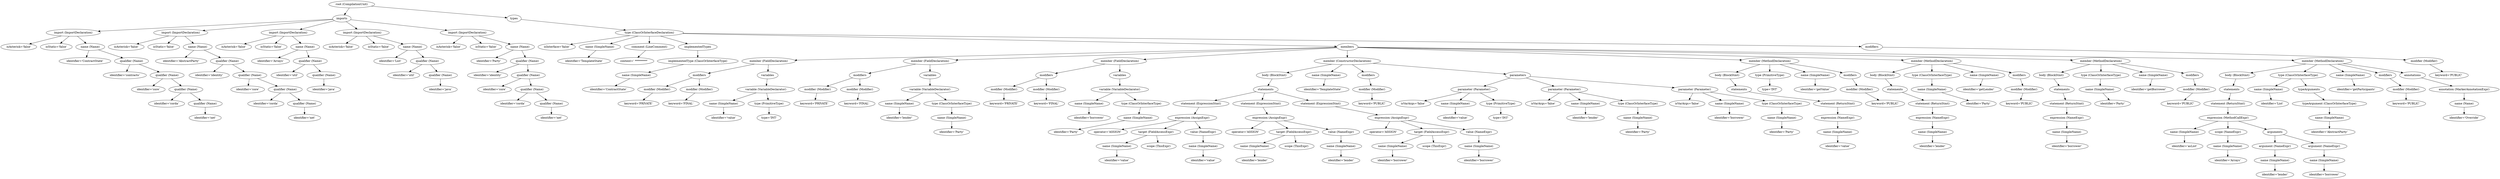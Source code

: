 digraph {
n0 [label="root (CompilationUnit)"];
n1 [label="imports"];
n0 -> n1;
n2 [label="import (ImportDeclaration)"];
n1 -> n2;
n3 [label="isAsterisk='false'"];
n2 -> n3;
n4 [label="isStatic='false'"];
n2 -> n4;
n5 [label="name (Name)"];
n2 -> n5;
n6 [label="identifier='ContractState'"];
n5 -> n6;
n7 [label="qualifier (Name)"];
n5 -> n7;
n8 [label="identifier='contracts'"];
n7 -> n8;
n9 [label="qualifier (Name)"];
n7 -> n9;
n10 [label="identifier='core'"];
n9 -> n10;
n11 [label="qualifier (Name)"];
n9 -> n11;
n12 [label="identifier='corda'"];
n11 -> n12;
n13 [label="qualifier (Name)"];
n11 -> n13;
n14 [label="identifier='net'"];
n13 -> n14;
n15 [label="import (ImportDeclaration)"];
n1 -> n15;
n16 [label="isAsterisk='false'"];
n15 -> n16;
n17 [label="isStatic='false'"];
n15 -> n17;
n18 [label="name (Name)"];
n15 -> n18;
n19 [label="identifier='AbstractParty'"];
n18 -> n19;
n20 [label="qualifier (Name)"];
n18 -> n20;
n21 [label="identifier='identity'"];
n20 -> n21;
n22 [label="qualifier (Name)"];
n20 -> n22;
n23 [label="identifier='core'"];
n22 -> n23;
n24 [label="qualifier (Name)"];
n22 -> n24;
n25 [label="identifier='corda'"];
n24 -> n25;
n26 [label="qualifier (Name)"];
n24 -> n26;
n27 [label="identifier='net'"];
n26 -> n27;
n28 [label="import (ImportDeclaration)"];
n1 -> n28;
n29 [label="isAsterisk='false'"];
n28 -> n29;
n30 [label="isStatic='false'"];
n28 -> n30;
n31 [label="name (Name)"];
n28 -> n31;
n32 [label="identifier='Arrays'"];
n31 -> n32;
n33 [label="qualifier (Name)"];
n31 -> n33;
n34 [label="identifier='util'"];
n33 -> n34;
n35 [label="qualifier (Name)"];
n33 -> n35;
n36 [label="identifier='java'"];
n35 -> n36;
n37 [label="import (ImportDeclaration)"];
n1 -> n37;
n38 [label="isAsterisk='false'"];
n37 -> n38;
n39 [label="isStatic='false'"];
n37 -> n39;
n40 [label="name (Name)"];
n37 -> n40;
n41 [label="identifier='List'"];
n40 -> n41;
n42 [label="qualifier (Name)"];
n40 -> n42;
n43 [label="identifier='util'"];
n42 -> n43;
n44 [label="qualifier (Name)"];
n42 -> n44;
n45 [label="identifier='java'"];
n44 -> n45;
n46 [label="import (ImportDeclaration)"];
n1 -> n46;
n47 [label="isAsterisk='false'"];
n46 -> n47;
n48 [label="isStatic='false'"];
n46 -> n48;
n49 [label="name (Name)"];
n46 -> n49;
n50 [label="identifier='Party'"];
n49 -> n50;
n51 [label="qualifier (Name)"];
n49 -> n51;
n52 [label="identifier='identity'"];
n51 -> n52;
n53 [label="qualifier (Name)"];
n51 -> n53;
n54 [label="identifier='core'"];
n53 -> n54;
n55 [label="qualifier (Name)"];
n53 -> n55;
n56 [label="identifier='corda'"];
n55 -> n56;
n57 [label="qualifier (Name)"];
n55 -> n57;
n58 [label="identifier='net'"];
n57 -> n58;
n59 [label="types"];
n0 -> n59;
n60 [label="type (ClassOrInterfaceDeclaration)"];
n59 -> n60;
n61 [label="isInterface='false'"];
n60 -> n61;
n62 [label="name (SimpleName)"];
n60 -> n62;
n63 [label="identifier='TemplateState'"];
n62 -> n63;
n64 [label="comment (LineComment)"];
n60 -> n64;
n65 [label="content=' *********'"];
n64 -> n65;
n66 [label="implementedTypes"];
n60 -> n66;
n67 [label="implementedType (ClassOrInterfaceType)"];
n66 -> n67;
n68 [label="name (SimpleName)"];
n67 -> n68;
n69 [label="identifier='ContractState'"];
n68 -> n69;
n70 [label="members"];
n60 -> n70;
n71 [label="member (FieldDeclaration)"];
n70 -> n71;
n72 [label="modifiers"];
n71 -> n72;
n73 [label="modifier (Modifier)"];
n72 -> n73;
n74 [label="keyword='PRIVATE'"];
n73 -> n74;
n75 [label="modifier (Modifier)"];
n72 -> n75;
n76 [label="keyword='FINAL'"];
n75 -> n76;
n77 [label="variables"];
n71 -> n77;
n78 [label="variable (VariableDeclarator)"];
n77 -> n78;
n79 [label="name (SimpleName)"];
n78 -> n79;
n80 [label="identifier='value'"];
n79 -> n80;
n81 [label="type (PrimitiveType)"];
n78 -> n81;
n82 [label="type='INT'"];
n81 -> n82;
n83 [label="member (FieldDeclaration)"];
n70 -> n83;
n84 [label="modifiers"];
n83 -> n84;
n85 [label="modifier (Modifier)"];
n84 -> n85;
n86 [label="keyword='PRIVATE'"];
n85 -> n86;
n87 [label="modifier (Modifier)"];
n84 -> n87;
n88 [label="keyword='FINAL'"];
n87 -> n88;
n89 [label="variables"];
n83 -> n89;
n90 [label="variable (VariableDeclarator)"];
n89 -> n90;
n91 [label="name (SimpleName)"];
n90 -> n91;
n92 [label="identifier='lender'"];
n91 -> n92;
n93 [label="type (ClassOrInterfaceType)"];
n90 -> n93;
n94 [label="name (SimpleName)"];
n93 -> n94;
n95 [label="identifier='Party'"];
n94 -> n95;
n96 [label="member (FieldDeclaration)"];
n70 -> n96;
n97 [label="modifiers"];
n96 -> n97;
n98 [label="modifier (Modifier)"];
n97 -> n98;
n99 [label="keyword='PRIVATE'"];
n98 -> n99;
n100 [label="modifier (Modifier)"];
n97 -> n100;
n101 [label="keyword='FINAL'"];
n100 -> n101;
n102 [label="variables"];
n96 -> n102;
n103 [label="variable (VariableDeclarator)"];
n102 -> n103;
n104 [label="name (SimpleName)"];
n103 -> n104;
n105 [label="identifier='borrower'"];
n104 -> n105;
n106 [label="type (ClassOrInterfaceType)"];
n103 -> n106;
n107 [label="name (SimpleName)"];
n106 -> n107;
n108 [label="identifier='Party'"];
n107 -> n108;
n109 [label="member (ConstructorDeclaration)"];
n70 -> n109;
n110 [label="body (BlockStmt)"];
n109 -> n110;
n111 [label="statements"];
n110 -> n111;
n112 [label="statement (ExpressionStmt)"];
n111 -> n112;
n113 [label="expression (AssignExpr)"];
n112 -> n113;
n114 [label="operator='ASSIGN'"];
n113 -> n114;
n115 [label="target (FieldAccessExpr)"];
n113 -> n115;
n116 [label="name (SimpleName)"];
n115 -> n116;
n117 [label="identifier='value'"];
n116 -> n117;
n118 [label="scope (ThisExpr)"];
n115 -> n118;
n119 [label="value (NameExpr)"];
n113 -> n119;
n120 [label="name (SimpleName)"];
n119 -> n120;
n121 [label="identifier='value'"];
n120 -> n121;
n122 [label="statement (ExpressionStmt)"];
n111 -> n122;
n123 [label="expression (AssignExpr)"];
n122 -> n123;
n124 [label="operator='ASSIGN'"];
n123 -> n124;
n125 [label="target (FieldAccessExpr)"];
n123 -> n125;
n126 [label="name (SimpleName)"];
n125 -> n126;
n127 [label="identifier='lender'"];
n126 -> n127;
n128 [label="scope (ThisExpr)"];
n125 -> n128;
n129 [label="value (NameExpr)"];
n123 -> n129;
n130 [label="name (SimpleName)"];
n129 -> n130;
n131 [label="identifier='lender'"];
n130 -> n131;
n132 [label="statement (ExpressionStmt)"];
n111 -> n132;
n133 [label="expression (AssignExpr)"];
n132 -> n133;
n134 [label="operator='ASSIGN'"];
n133 -> n134;
n135 [label="target (FieldAccessExpr)"];
n133 -> n135;
n136 [label="name (SimpleName)"];
n135 -> n136;
n137 [label="identifier='borrower'"];
n136 -> n137;
n138 [label="scope (ThisExpr)"];
n135 -> n138;
n139 [label="value (NameExpr)"];
n133 -> n139;
n140 [label="name (SimpleName)"];
n139 -> n140;
n141 [label="identifier='borrower'"];
n140 -> n141;
n142 [label="name (SimpleName)"];
n109 -> n142;
n143 [label="identifier='TemplateState'"];
n142 -> n143;
n144 [label="modifiers"];
n109 -> n144;
n145 [label="modifier (Modifier)"];
n144 -> n145;
n146 [label="keyword='PUBLIC'"];
n145 -> n146;
n147 [label="parameters"];
n109 -> n147;
n148 [label="parameter (Parameter)"];
n147 -> n148;
n149 [label="isVarArgs='false'"];
n148 -> n149;
n150 [label="name (SimpleName)"];
n148 -> n150;
n151 [label="identifier='value'"];
n150 -> n151;
n152 [label="type (PrimitiveType)"];
n148 -> n152;
n153 [label="type='INT'"];
n152 -> n153;
n154 [label="parameter (Parameter)"];
n147 -> n154;
n155 [label="isVarArgs='false'"];
n154 -> n155;
n156 [label="name (SimpleName)"];
n154 -> n156;
n157 [label="identifier='lender'"];
n156 -> n157;
n158 [label="type (ClassOrInterfaceType)"];
n154 -> n158;
n159 [label="name (SimpleName)"];
n158 -> n159;
n160 [label="identifier='Party'"];
n159 -> n160;
n161 [label="parameter (Parameter)"];
n147 -> n161;
n162 [label="isVarArgs='false'"];
n161 -> n162;
n163 [label="name (SimpleName)"];
n161 -> n163;
n164 [label="identifier='borrower'"];
n163 -> n164;
n165 [label="type (ClassOrInterfaceType)"];
n161 -> n165;
n166 [label="name (SimpleName)"];
n165 -> n166;
n167 [label="identifier='Party'"];
n166 -> n167;
n168 [label="member (MethodDeclaration)"];
n70 -> n168;
n169 [label="body (BlockStmt)"];
n168 -> n169;
n170 [label="statements"];
n169 -> n170;
n171 [label="statement (ReturnStmt)"];
n170 -> n171;
n172 [label="expression (NameExpr)"];
n171 -> n172;
n173 [label="name (SimpleName)"];
n172 -> n173;
n174 [label="identifier='value'"];
n173 -> n174;
n175 [label="type (PrimitiveType)"];
n168 -> n175;
n176 [label="type='INT'"];
n175 -> n176;
n177 [label="name (SimpleName)"];
n168 -> n177;
n178 [label="identifier='getValue'"];
n177 -> n178;
n179 [label="modifiers"];
n168 -> n179;
n180 [label="modifier (Modifier)"];
n179 -> n180;
n181 [label="keyword='PUBLIC'"];
n180 -> n181;
n182 [label="member (MethodDeclaration)"];
n70 -> n182;
n183 [label="body (BlockStmt)"];
n182 -> n183;
n184 [label="statements"];
n183 -> n184;
n185 [label="statement (ReturnStmt)"];
n184 -> n185;
n186 [label="expression (NameExpr)"];
n185 -> n186;
n187 [label="name (SimpleName)"];
n186 -> n187;
n188 [label="identifier='lender'"];
n187 -> n188;
n189 [label="type (ClassOrInterfaceType)"];
n182 -> n189;
n190 [label="name (SimpleName)"];
n189 -> n190;
n191 [label="identifier='Party'"];
n190 -> n191;
n192 [label="name (SimpleName)"];
n182 -> n192;
n193 [label="identifier='getLender'"];
n192 -> n193;
n194 [label="modifiers"];
n182 -> n194;
n195 [label="modifier (Modifier)"];
n194 -> n195;
n196 [label="keyword='PUBLIC'"];
n195 -> n196;
n197 [label="member (MethodDeclaration)"];
n70 -> n197;
n198 [label="body (BlockStmt)"];
n197 -> n198;
n199 [label="statements"];
n198 -> n199;
n200 [label="statement (ReturnStmt)"];
n199 -> n200;
n201 [label="expression (NameExpr)"];
n200 -> n201;
n202 [label="name (SimpleName)"];
n201 -> n202;
n203 [label="identifier='borrower'"];
n202 -> n203;
n204 [label="type (ClassOrInterfaceType)"];
n197 -> n204;
n205 [label="name (SimpleName)"];
n204 -> n205;
n206 [label="identifier='Party'"];
n205 -> n206;
n207 [label="name (SimpleName)"];
n197 -> n207;
n208 [label="identifier='getBorrower'"];
n207 -> n208;
n209 [label="modifiers"];
n197 -> n209;
n210 [label="modifier (Modifier)"];
n209 -> n210;
n211 [label="keyword='PUBLIC'"];
n210 -> n211;
n212 [label="member (MethodDeclaration)"];
n70 -> n212;
n213 [label="body (BlockStmt)"];
n212 -> n213;
n214 [label="statements"];
n213 -> n214;
n215 [label="statement (ReturnStmt)"];
n214 -> n215;
n216 [label="expression (MethodCallExpr)"];
n215 -> n216;
n217 [label="name (SimpleName)"];
n216 -> n217;
n218 [label="identifier='asList'"];
n217 -> n218;
n219 [label="scope (NameExpr)"];
n216 -> n219;
n220 [label="name (SimpleName)"];
n219 -> n220;
n221 [label="identifier='Arrays'"];
n220 -> n221;
n222 [label="arguments"];
n216 -> n222;
n223 [label="argument (NameExpr)"];
n222 -> n223;
n224 [label="name (SimpleName)"];
n223 -> n224;
n225 [label="identifier='lender'"];
n224 -> n225;
n226 [label="argument (NameExpr)"];
n222 -> n226;
n227 [label="name (SimpleName)"];
n226 -> n227;
n228 [label="identifier='borrower'"];
n227 -> n228;
n229 [label="type (ClassOrInterfaceType)"];
n212 -> n229;
n230 [label="name (SimpleName)"];
n229 -> n230;
n231 [label="identifier='List'"];
n230 -> n231;
n232 [label="typeArguments"];
n229 -> n232;
n233 [label="typeArgument (ClassOrInterfaceType)"];
n232 -> n233;
n234 [label="name (SimpleName)"];
n233 -> n234;
n235 [label="identifier='AbstractParty'"];
n234 -> n235;
n236 [label="name (SimpleName)"];
n212 -> n236;
n237 [label="identifier='getParticipants'"];
n236 -> n237;
n238 [label="modifiers"];
n212 -> n238;
n239 [label="modifier (Modifier)"];
n238 -> n239;
n240 [label="keyword='PUBLIC'"];
n239 -> n240;
n241 [label="annotations"];
n212 -> n241;
n242 [label="annotation (MarkerAnnotationExpr)"];
n241 -> n242;
n243 [label="name (Name)"];
n242 -> n243;
n244 [label="identifier='Override'"];
n243 -> n244;
n245 [label="modifiers"];
n60 -> n245;
n246 [label="modifier (Modifier)"];
n245 -> n246;
n247 [label="keyword='PUBLIC'"];
n246 -> n247;
}